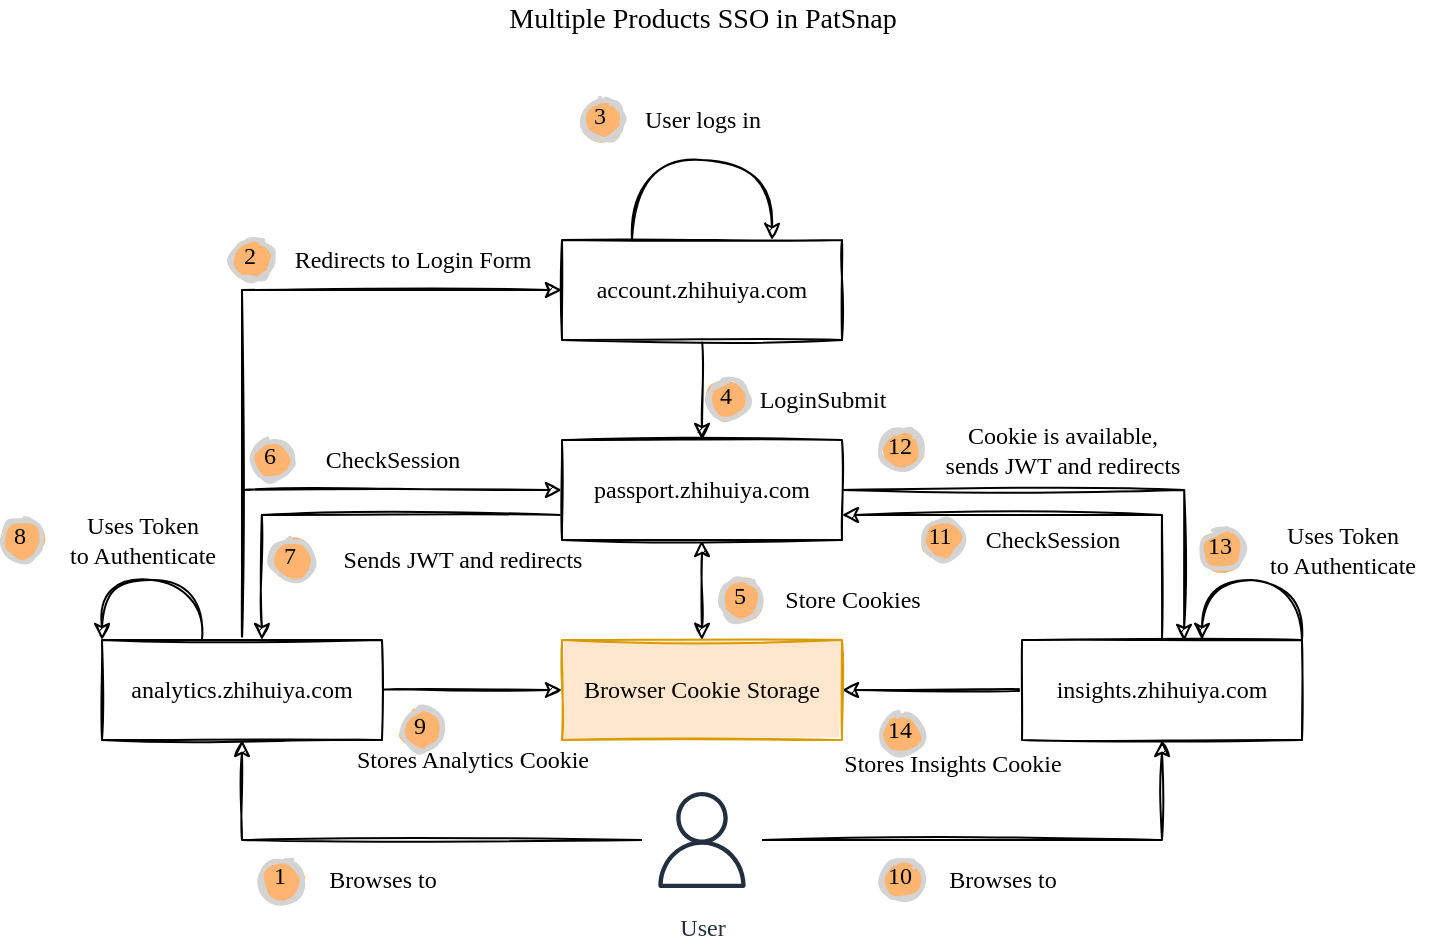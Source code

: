 <mxfile version="16.6.4" type="github">
  <diagram id="oxbFf5gc0IuGh06zg6Qz" name="Page-1">
    <mxGraphModel dx="922" dy="591" grid="1" gridSize="10" guides="1" tooltips="1" connect="1" arrows="1" fold="1" page="1" pageScale="1" pageWidth="827" pageHeight="1169" math="0" shadow="0">
      <root>
        <mxCell id="0" />
        <mxCell id="1" parent="0" />
        <mxCell id="qHIptJzxmOa5pPm5v8AJ-9" style="edgeStyle=orthogonalEdgeStyle;rounded=0;orthogonalLoop=1;jettySize=auto;html=1;entryX=0.5;entryY=1;entryDx=0;entryDy=0;fontFamily=Comic Sans MS;sketch=1;" edge="1" parent="1" source="qHIptJzxmOa5pPm5v8AJ-6" target="qHIptJzxmOa5pPm5v8AJ-7">
          <mxGeometry relative="1" as="geometry" />
        </mxCell>
        <mxCell id="qHIptJzxmOa5pPm5v8AJ-10" style="edgeStyle=orthogonalEdgeStyle;rounded=0;sketch=1;orthogonalLoop=1;jettySize=auto;html=1;entryX=0.5;entryY=1;entryDx=0;entryDy=0;fontFamily=Comic Sans MS;" edge="1" parent="1" source="qHIptJzxmOa5pPm5v8AJ-6" target="qHIptJzxmOa5pPm5v8AJ-8">
          <mxGeometry relative="1" as="geometry" />
        </mxCell>
        <mxCell id="qHIptJzxmOa5pPm5v8AJ-6" value="User" style="sketch=0;outlineConnect=0;fontColor=#232F3E;gradientColor=none;strokeColor=#232F3E;fillColor=#ffffff;dashed=0;verticalLabelPosition=bottom;verticalAlign=top;align=center;html=1;fontSize=12;fontStyle=0;aspect=fixed;shape=mxgraph.aws4.resourceIcon;resIcon=mxgraph.aws4.user;fontFamily=Comic Sans MS;" vertex="1" parent="1">
          <mxGeometry x="410" y="600" width="60" height="60" as="geometry" />
        </mxCell>
        <mxCell id="qHIptJzxmOa5pPm5v8AJ-16" style="edgeStyle=orthogonalEdgeStyle;rounded=0;sketch=1;orthogonalLoop=1;jettySize=auto;html=1;entryX=0;entryY=0.5;entryDx=0;entryDy=0;fontFamily=Comic Sans MS;" edge="1" parent="1" source="qHIptJzxmOa5pPm5v8AJ-7" target="qHIptJzxmOa5pPm5v8AJ-13">
          <mxGeometry relative="1" as="geometry">
            <Array as="points">
              <mxPoint x="210" y="355" />
            </Array>
          </mxGeometry>
        </mxCell>
        <mxCell id="qHIptJzxmOa5pPm5v8AJ-19" style="edgeStyle=orthogonalEdgeStyle;rounded=0;sketch=1;orthogonalLoop=1;jettySize=auto;html=1;entryX=0;entryY=0.5;entryDx=0;entryDy=0;fontFamily=Comic Sans MS;" edge="1" parent="1" source="qHIptJzxmOa5pPm5v8AJ-7" target="qHIptJzxmOa5pPm5v8AJ-15">
          <mxGeometry relative="1" as="geometry">
            <Array as="points">
              <mxPoint x="210" y="455" />
            </Array>
          </mxGeometry>
        </mxCell>
        <mxCell id="qHIptJzxmOa5pPm5v8AJ-28" value="" style="edgeStyle=orthogonalEdgeStyle;curved=1;sketch=1;orthogonalLoop=1;jettySize=auto;html=1;fontFamily=Comic Sans MS;" edge="1" parent="1" source="qHIptJzxmOa5pPm5v8AJ-7" target="qHIptJzxmOa5pPm5v8AJ-14">
          <mxGeometry relative="1" as="geometry" />
        </mxCell>
        <mxCell id="qHIptJzxmOa5pPm5v8AJ-7" value="analytics.zhihuiya.com" style="rounded=0;whiteSpace=wrap;html=1;sketch=1;fontFamily=Comic Sans MS;" vertex="1" parent="1">
          <mxGeometry x="140" y="530" width="140" height="50" as="geometry" />
        </mxCell>
        <mxCell id="qHIptJzxmOa5pPm5v8AJ-29" value="" style="edgeStyle=orthogonalEdgeStyle;curved=1;sketch=1;orthogonalLoop=1;jettySize=auto;html=1;fontFamily=Comic Sans MS;" edge="1" parent="1" source="qHIptJzxmOa5pPm5v8AJ-8" target="qHIptJzxmOa5pPm5v8AJ-14">
          <mxGeometry relative="1" as="geometry" />
        </mxCell>
        <mxCell id="qHIptJzxmOa5pPm5v8AJ-36" style="edgeStyle=orthogonalEdgeStyle;rounded=0;sketch=1;orthogonalLoop=1;jettySize=auto;html=1;entryX=1;entryY=0.75;entryDx=0;entryDy=0;fontFamily=Comic Sans MS;startArrow=none;startFill=0;" edge="1" parent="1" source="qHIptJzxmOa5pPm5v8AJ-8" target="qHIptJzxmOa5pPm5v8AJ-15">
          <mxGeometry relative="1" as="geometry">
            <Array as="points">
              <mxPoint x="670" y="468" />
            </Array>
          </mxGeometry>
        </mxCell>
        <mxCell id="qHIptJzxmOa5pPm5v8AJ-8" value="insights.zhihuiya.com" style="rounded=0;whiteSpace=wrap;html=1;sketch=1;fontFamily=Comic Sans MS;" vertex="1" parent="1">
          <mxGeometry x="600" y="530" width="140" height="50" as="geometry" />
        </mxCell>
        <mxCell id="qHIptJzxmOa5pPm5v8AJ-11" value="1" style="ellipse;whiteSpace=wrap;html=1;aspect=fixed;strokeWidth=2;fontFamily=Tahoma;spacingBottom=4;spacingRight=2;strokeColor=#d3d3d3;sketch=1;fillColor=#FFB570;fillStyle=solid;" vertex="1" parent="1">
          <mxGeometry x="220" y="640" width="20" height="20" as="geometry" />
        </mxCell>
        <mxCell id="qHIptJzxmOa5pPm5v8AJ-12" value="Browses to" style="text;html=1;align=center;verticalAlign=middle;resizable=0;points=[];autosize=1;strokeColor=none;fillColor=none;fontFamily=Comic Sans MS;" vertex="1" parent="1">
          <mxGeometry x="240" y="640" width="80" height="20" as="geometry" />
        </mxCell>
        <mxCell id="qHIptJzxmOa5pPm5v8AJ-31" value="" style="edgeStyle=orthogonalEdgeStyle;rounded=0;sketch=1;orthogonalLoop=1;jettySize=auto;html=1;fontFamily=Comic Sans MS;startArrow=none;startFill=0;" edge="1" parent="1" source="qHIptJzxmOa5pPm5v8AJ-13" target="qHIptJzxmOa5pPm5v8AJ-15">
          <mxGeometry relative="1" as="geometry" />
        </mxCell>
        <mxCell id="qHIptJzxmOa5pPm5v8AJ-13" value="account.zhihuiya.com" style="rounded=0;whiteSpace=wrap;html=1;sketch=1;fontFamily=Comic Sans MS;" vertex="1" parent="1">
          <mxGeometry x="370" y="330" width="140" height="50" as="geometry" />
        </mxCell>
        <mxCell id="qHIptJzxmOa5pPm5v8AJ-14" value="Browser Cookie Storage" style="rounded=0;whiteSpace=wrap;html=1;sketch=1;fontFamily=Comic Sans MS;fillColor=#ffe6cc;strokeColor=#d79b00;fillStyle=solid;" vertex="1" parent="1">
          <mxGeometry x="370" y="530" width="140" height="50" as="geometry" />
        </mxCell>
        <mxCell id="qHIptJzxmOa5pPm5v8AJ-30" value="" style="edgeStyle=orthogonalEdgeStyle;sketch=1;orthogonalLoop=1;jettySize=auto;html=1;fontFamily=Comic Sans MS;rounded=0;startArrow=classic;startFill=1;" edge="1" parent="1" source="qHIptJzxmOa5pPm5v8AJ-15" target="qHIptJzxmOa5pPm5v8AJ-14">
          <mxGeometry relative="1" as="geometry" />
        </mxCell>
        <mxCell id="qHIptJzxmOa5pPm5v8AJ-37" style="edgeStyle=orthogonalEdgeStyle;rounded=0;sketch=1;orthogonalLoop=1;jettySize=auto;html=1;entryX=0.571;entryY=0;entryDx=0;entryDy=0;entryPerimeter=0;fontFamily=Comic Sans MS;startArrow=none;startFill=0;exitX=0;exitY=0.75;exitDx=0;exitDy=0;" edge="1" parent="1" source="qHIptJzxmOa5pPm5v8AJ-15" target="qHIptJzxmOa5pPm5v8AJ-7">
          <mxGeometry relative="1" as="geometry" />
        </mxCell>
        <mxCell id="qHIptJzxmOa5pPm5v8AJ-51" style="edgeStyle=orthogonalEdgeStyle;sketch=1;orthogonalLoop=1;jettySize=auto;html=1;fontFamily=Comic Sans MS;startArrow=none;startFill=0;rounded=0;entryX=0.579;entryY=0.01;entryDx=0;entryDy=0;entryPerimeter=0;" edge="1" parent="1" source="qHIptJzxmOa5pPm5v8AJ-15" target="qHIptJzxmOa5pPm5v8AJ-8">
          <mxGeometry relative="1" as="geometry">
            <mxPoint x="690" y="530" as="targetPoint" />
          </mxGeometry>
        </mxCell>
        <mxCell id="qHIptJzxmOa5pPm5v8AJ-15" value="passport.zhihuiya.com" style="rounded=0;whiteSpace=wrap;html=1;sketch=1;fontFamily=Comic Sans MS;" vertex="1" parent="1">
          <mxGeometry x="370" y="430" width="140" height="50" as="geometry" />
        </mxCell>
        <mxCell id="qHIptJzxmOa5pPm5v8AJ-17" value="2" style="ellipse;whiteSpace=wrap;html=1;aspect=fixed;strokeWidth=2;fontFamily=Tahoma;spacingBottom=4;spacingRight=2;strokeColor=#d3d3d3;sketch=1;fillStyle=solid;fillColor=#FFB570;" vertex="1" parent="1">
          <mxGeometry x="205" y="330" width="20" height="20" as="geometry" />
        </mxCell>
        <mxCell id="qHIptJzxmOa5pPm5v8AJ-18" value="Redirects to Login Form" style="text;html=1;align=center;verticalAlign=middle;resizable=0;points=[];autosize=1;strokeColor=none;fillColor=none;fontFamily=Comic Sans MS;" vertex="1" parent="1">
          <mxGeometry x="220" y="330" width="150" height="20" as="geometry" />
        </mxCell>
        <mxCell id="qHIptJzxmOa5pPm5v8AJ-20" value="6" style="ellipse;whiteSpace=wrap;html=1;aspect=fixed;strokeWidth=2;fontFamily=Tahoma;spacingBottom=4;spacingRight=2;strokeColor=#d3d3d3;sketch=1;fillStyle=solid;fillColor=#FFB570;" vertex="1" parent="1">
          <mxGeometry x="215" y="430" width="20" height="20" as="geometry" />
        </mxCell>
        <mxCell id="qHIptJzxmOa5pPm5v8AJ-21" value="CheckSession" style="text;html=1;align=center;verticalAlign=middle;resizable=0;points=[];autosize=1;strokeColor=none;fillColor=none;fontFamily=Comic Sans MS;" vertex="1" parent="1">
          <mxGeometry x="240" y="430" width="90" height="20" as="geometry" />
        </mxCell>
        <mxCell id="qHIptJzxmOa5pPm5v8AJ-25" value="3" style="ellipse;whiteSpace=wrap;html=1;aspect=fixed;strokeWidth=2;fontFamily=Tahoma;spacingBottom=4;spacingRight=2;strokeColor=#d3d3d3;sketch=1;fillStyle=solid;fillColor=#FFB570;" vertex="1" parent="1">
          <mxGeometry x="380" y="260" width="20" height="20" as="geometry" />
        </mxCell>
        <mxCell id="qHIptJzxmOa5pPm5v8AJ-26" value="User logs in" style="text;html=1;align=center;verticalAlign=middle;resizable=0;points=[];autosize=1;strokeColor=none;fillColor=none;fontFamily=Comic Sans MS;" vertex="1" parent="1">
          <mxGeometry x="400" y="260" width="80" height="20" as="geometry" />
        </mxCell>
        <mxCell id="qHIptJzxmOa5pPm5v8AJ-27" style="edgeStyle=orthogonalEdgeStyle;sketch=1;orthogonalLoop=1;jettySize=auto;html=1;entryX=0.75;entryY=0;entryDx=0;entryDy=0;fontFamily=Comic Sans MS;exitX=0.25;exitY=0;exitDx=0;exitDy=0;curved=1;" edge="1" parent="1" source="qHIptJzxmOa5pPm5v8AJ-13" target="qHIptJzxmOa5pPm5v8AJ-13">
          <mxGeometry relative="1" as="geometry">
            <Array as="points">
              <mxPoint x="405" y="290" />
              <mxPoint x="475" y="290" />
            </Array>
          </mxGeometry>
        </mxCell>
        <mxCell id="qHIptJzxmOa5pPm5v8AJ-32" value="LoginSubmit" style="text;html=1;align=center;verticalAlign=middle;resizable=0;points=[];autosize=1;strokeColor=none;fillColor=none;fontFamily=Comic Sans MS;" vertex="1" parent="1">
          <mxGeometry x="460" y="400" width="80" height="20" as="geometry" />
        </mxCell>
        <mxCell id="qHIptJzxmOa5pPm5v8AJ-33" value="4" style="ellipse;whiteSpace=wrap;html=1;aspect=fixed;strokeWidth=2;fontFamily=Tahoma;spacingBottom=4;spacingRight=2;strokeColor=#d3d3d3;sketch=1;fillStyle=solid;fillColor=#FFB570;" vertex="1" parent="1">
          <mxGeometry x="443" y="400" width="20" height="20" as="geometry" />
        </mxCell>
        <mxCell id="qHIptJzxmOa5pPm5v8AJ-34" value="5" style="ellipse;whiteSpace=wrap;html=1;aspect=fixed;strokeWidth=2;fontFamily=Tahoma;spacingBottom=4;spacingRight=2;strokeColor=#d3d3d3;sketch=1;fillStyle=solid;fillColor=#FFB570;" vertex="1" parent="1">
          <mxGeometry x="450" y="500" width="20" height="20" as="geometry" />
        </mxCell>
        <mxCell id="qHIptJzxmOa5pPm5v8AJ-35" value="Store Cookies" style="text;html=1;align=center;verticalAlign=middle;resizable=0;points=[];autosize=1;strokeColor=none;fillColor=none;fontFamily=Comic Sans MS;" vertex="1" parent="1">
          <mxGeometry x="470" y="500" width="90" height="20" as="geometry" />
        </mxCell>
        <mxCell id="qHIptJzxmOa5pPm5v8AJ-38" value="7" style="ellipse;whiteSpace=wrap;html=1;aspect=fixed;strokeWidth=2;fontFamily=Tahoma;spacingBottom=4;spacingRight=2;strokeColor=#d3d3d3;sketch=1;fillStyle=solid;fillColor=#FFB570;" vertex="1" parent="1">
          <mxGeometry x="225" y="480" width="20" height="20" as="geometry" />
        </mxCell>
        <mxCell id="qHIptJzxmOa5pPm5v8AJ-39" value="Sends JWT and redirects" style="text;html=1;align=center;verticalAlign=middle;resizable=0;points=[];autosize=1;strokeColor=none;fillColor=none;fontFamily=Comic Sans MS;" vertex="1" parent="1">
          <mxGeometry x="240" y="480" width="160" height="20" as="geometry" />
        </mxCell>
        <mxCell id="qHIptJzxmOa5pPm5v8AJ-40" style="edgeStyle=orthogonalEdgeStyle;sketch=1;orthogonalLoop=1;jettySize=auto;html=1;fontFamily=Comic Sans MS;startArrow=none;startFill=0;curved=1;" edge="1" parent="1" target="qHIptJzxmOa5pPm5v8AJ-7">
          <mxGeometry relative="1" as="geometry">
            <mxPoint x="190" y="530" as="sourcePoint" />
            <Array as="points">
              <mxPoint x="190" y="530" />
              <mxPoint x="190" y="500" />
              <mxPoint x="140" y="500" />
            </Array>
          </mxGeometry>
        </mxCell>
        <mxCell id="qHIptJzxmOa5pPm5v8AJ-41" value="8" style="ellipse;whiteSpace=wrap;html=1;aspect=fixed;strokeWidth=2;fontFamily=Tahoma;spacingBottom=4;spacingRight=2;strokeColor=#d3d3d3;sketch=1;fillStyle=solid;fillColor=#FFB570;" vertex="1" parent="1">
          <mxGeometry x="90" y="470" width="20" height="20" as="geometry" />
        </mxCell>
        <mxCell id="qHIptJzxmOa5pPm5v8AJ-42" value="Uses Token &lt;br&gt;to Authenticate" style="text;html=1;align=center;verticalAlign=middle;resizable=0;points=[];autosize=1;strokeColor=none;fillColor=none;fontFamily=Comic Sans MS;" vertex="1" parent="1">
          <mxGeometry x="105" y="465" width="110" height="30" as="geometry" />
        </mxCell>
        <mxCell id="qHIptJzxmOa5pPm5v8AJ-43" value="9" style="ellipse;whiteSpace=wrap;html=1;aspect=fixed;strokeWidth=2;fontFamily=Tahoma;spacingBottom=4;spacingRight=2;strokeColor=#d3d3d3;sketch=1;fillStyle=solid;fillColor=#FFB570;" vertex="1" parent="1">
          <mxGeometry x="290" y="565" width="20" height="20" as="geometry" />
        </mxCell>
        <mxCell id="qHIptJzxmOa5pPm5v8AJ-44" value="Stores Analytics Cookie" style="text;html=1;align=center;verticalAlign=middle;resizable=0;points=[];autosize=1;strokeColor=none;fillColor=none;fontFamily=Comic Sans MS;" vertex="1" parent="1">
          <mxGeometry x="250" y="580" width="150" height="20" as="geometry" />
        </mxCell>
        <mxCell id="qHIptJzxmOa5pPm5v8AJ-45" value="10" style="ellipse;whiteSpace=wrap;html=1;aspect=fixed;strokeWidth=2;fontFamily=Tahoma;spacingBottom=4;spacingRight=2;strokeColor=#d3d3d3;sketch=1;fillStyle=solid;fillColor=#FFB570;" vertex="1" parent="1">
          <mxGeometry x="530" y="640" width="20" height="20" as="geometry" />
        </mxCell>
        <mxCell id="qHIptJzxmOa5pPm5v8AJ-46" value="Browses to" style="text;html=1;align=center;verticalAlign=middle;resizable=0;points=[];autosize=1;strokeColor=none;fillColor=none;fontFamily=Comic Sans MS;" vertex="1" parent="1">
          <mxGeometry x="550" y="640" width="80" height="20" as="geometry" />
        </mxCell>
        <mxCell id="qHIptJzxmOa5pPm5v8AJ-47" value="CheckSession" style="text;html=1;align=center;verticalAlign=middle;resizable=0;points=[];autosize=1;strokeColor=none;fillColor=none;fontFamily=Comic Sans MS;" vertex="1" parent="1">
          <mxGeometry x="570" y="470" width="90" height="20" as="geometry" />
        </mxCell>
        <mxCell id="qHIptJzxmOa5pPm5v8AJ-48" value="11" style="ellipse;whiteSpace=wrap;html=1;aspect=fixed;strokeWidth=2;fontFamily=Tahoma;spacingBottom=4;spacingRight=2;strokeColor=#d3d3d3;sketch=1;fillStyle=solid;fillColor=#FFB570;" vertex="1" parent="1">
          <mxGeometry x="550" y="470" width="20" height="20" as="geometry" />
        </mxCell>
        <mxCell id="qHIptJzxmOa5pPm5v8AJ-49" value="Cookie is available, &lt;br&gt;sends JWT and redirects" style="text;html=1;align=center;verticalAlign=middle;resizable=0;points=[];autosize=1;strokeColor=none;fillColor=none;fontFamily=Comic Sans MS;" vertex="1" parent="1">
          <mxGeometry x="540" y="420" width="160" height="30" as="geometry" />
        </mxCell>
        <mxCell id="qHIptJzxmOa5pPm5v8AJ-50" value="12" style="ellipse;whiteSpace=wrap;html=1;aspect=fixed;strokeWidth=2;fontFamily=Tahoma;spacingBottom=4;spacingRight=2;strokeColor=#d3d3d3;sketch=1;fillStyle=solid;fillColor=#FFB570;" vertex="1" parent="1">
          <mxGeometry x="530" y="425" width="20" height="20" as="geometry" />
        </mxCell>
        <mxCell id="qHIptJzxmOa5pPm5v8AJ-52" style="edgeStyle=orthogonalEdgeStyle;sketch=1;orthogonalLoop=1;jettySize=auto;html=1;fontFamily=Comic Sans MS;startArrow=none;startFill=0;curved=1;" edge="1" parent="1">
          <mxGeometry relative="1" as="geometry">
            <mxPoint x="740" y="530" as="sourcePoint" />
            <mxPoint x="690" y="530" as="targetPoint" />
            <Array as="points">
              <mxPoint x="740" y="530" />
              <mxPoint x="740" y="500" />
              <mxPoint x="690" y="500" />
            </Array>
          </mxGeometry>
        </mxCell>
        <mxCell id="qHIptJzxmOa5pPm5v8AJ-53" value="13" style="ellipse;whiteSpace=wrap;html=1;aspect=fixed;strokeWidth=2;fontFamily=Tahoma;spacingBottom=4;spacingRight=2;strokeColor=#d3d3d3;sketch=1;fillStyle=solid;fillColor=#FFB570;" vertex="1" parent="1">
          <mxGeometry x="690" y="475" width="20" height="20" as="geometry" />
        </mxCell>
        <mxCell id="qHIptJzxmOa5pPm5v8AJ-54" value="Uses Token &lt;br&gt;to Authenticate" style="text;html=1;align=center;verticalAlign=middle;resizable=0;points=[];autosize=1;strokeColor=none;fillColor=none;fontFamily=Comic Sans MS;" vertex="1" parent="1">
          <mxGeometry x="705" y="470" width="110" height="30" as="geometry" />
        </mxCell>
        <mxCell id="qHIptJzxmOa5pPm5v8AJ-55" value="14" style="ellipse;whiteSpace=wrap;html=1;aspect=fixed;strokeWidth=2;fontFamily=Tahoma;spacingBottom=4;spacingRight=2;strokeColor=#d3d3d3;sketch=1;fillStyle=solid;fillColor=#FFB570;" vertex="1" parent="1">
          <mxGeometry x="530" y="567" width="20" height="20" as="geometry" />
        </mxCell>
        <mxCell id="qHIptJzxmOa5pPm5v8AJ-56" value="Stores Insights Cookie" style="text;html=1;align=center;verticalAlign=middle;resizable=0;points=[];autosize=1;strokeColor=none;fillColor=none;fontFamily=Comic Sans MS;" vertex="1" parent="1">
          <mxGeometry x="495" y="582" width="140" height="20" as="geometry" />
        </mxCell>
        <mxCell id="qHIptJzxmOa5pPm5v8AJ-58" value="&lt;font style=&quot;font-size: 14px&quot;&gt;Multiple Products SSO in PatSnap&lt;/font&gt;" style="text;html=1;align=center;verticalAlign=middle;resizable=0;points=[];autosize=1;strokeColor=none;fillColor=none;fontFamily=Comic Sans MS;" vertex="1" parent="1">
          <mxGeometry x="320" y="210" width="240" height="20" as="geometry" />
        </mxCell>
      </root>
    </mxGraphModel>
  </diagram>
</mxfile>
